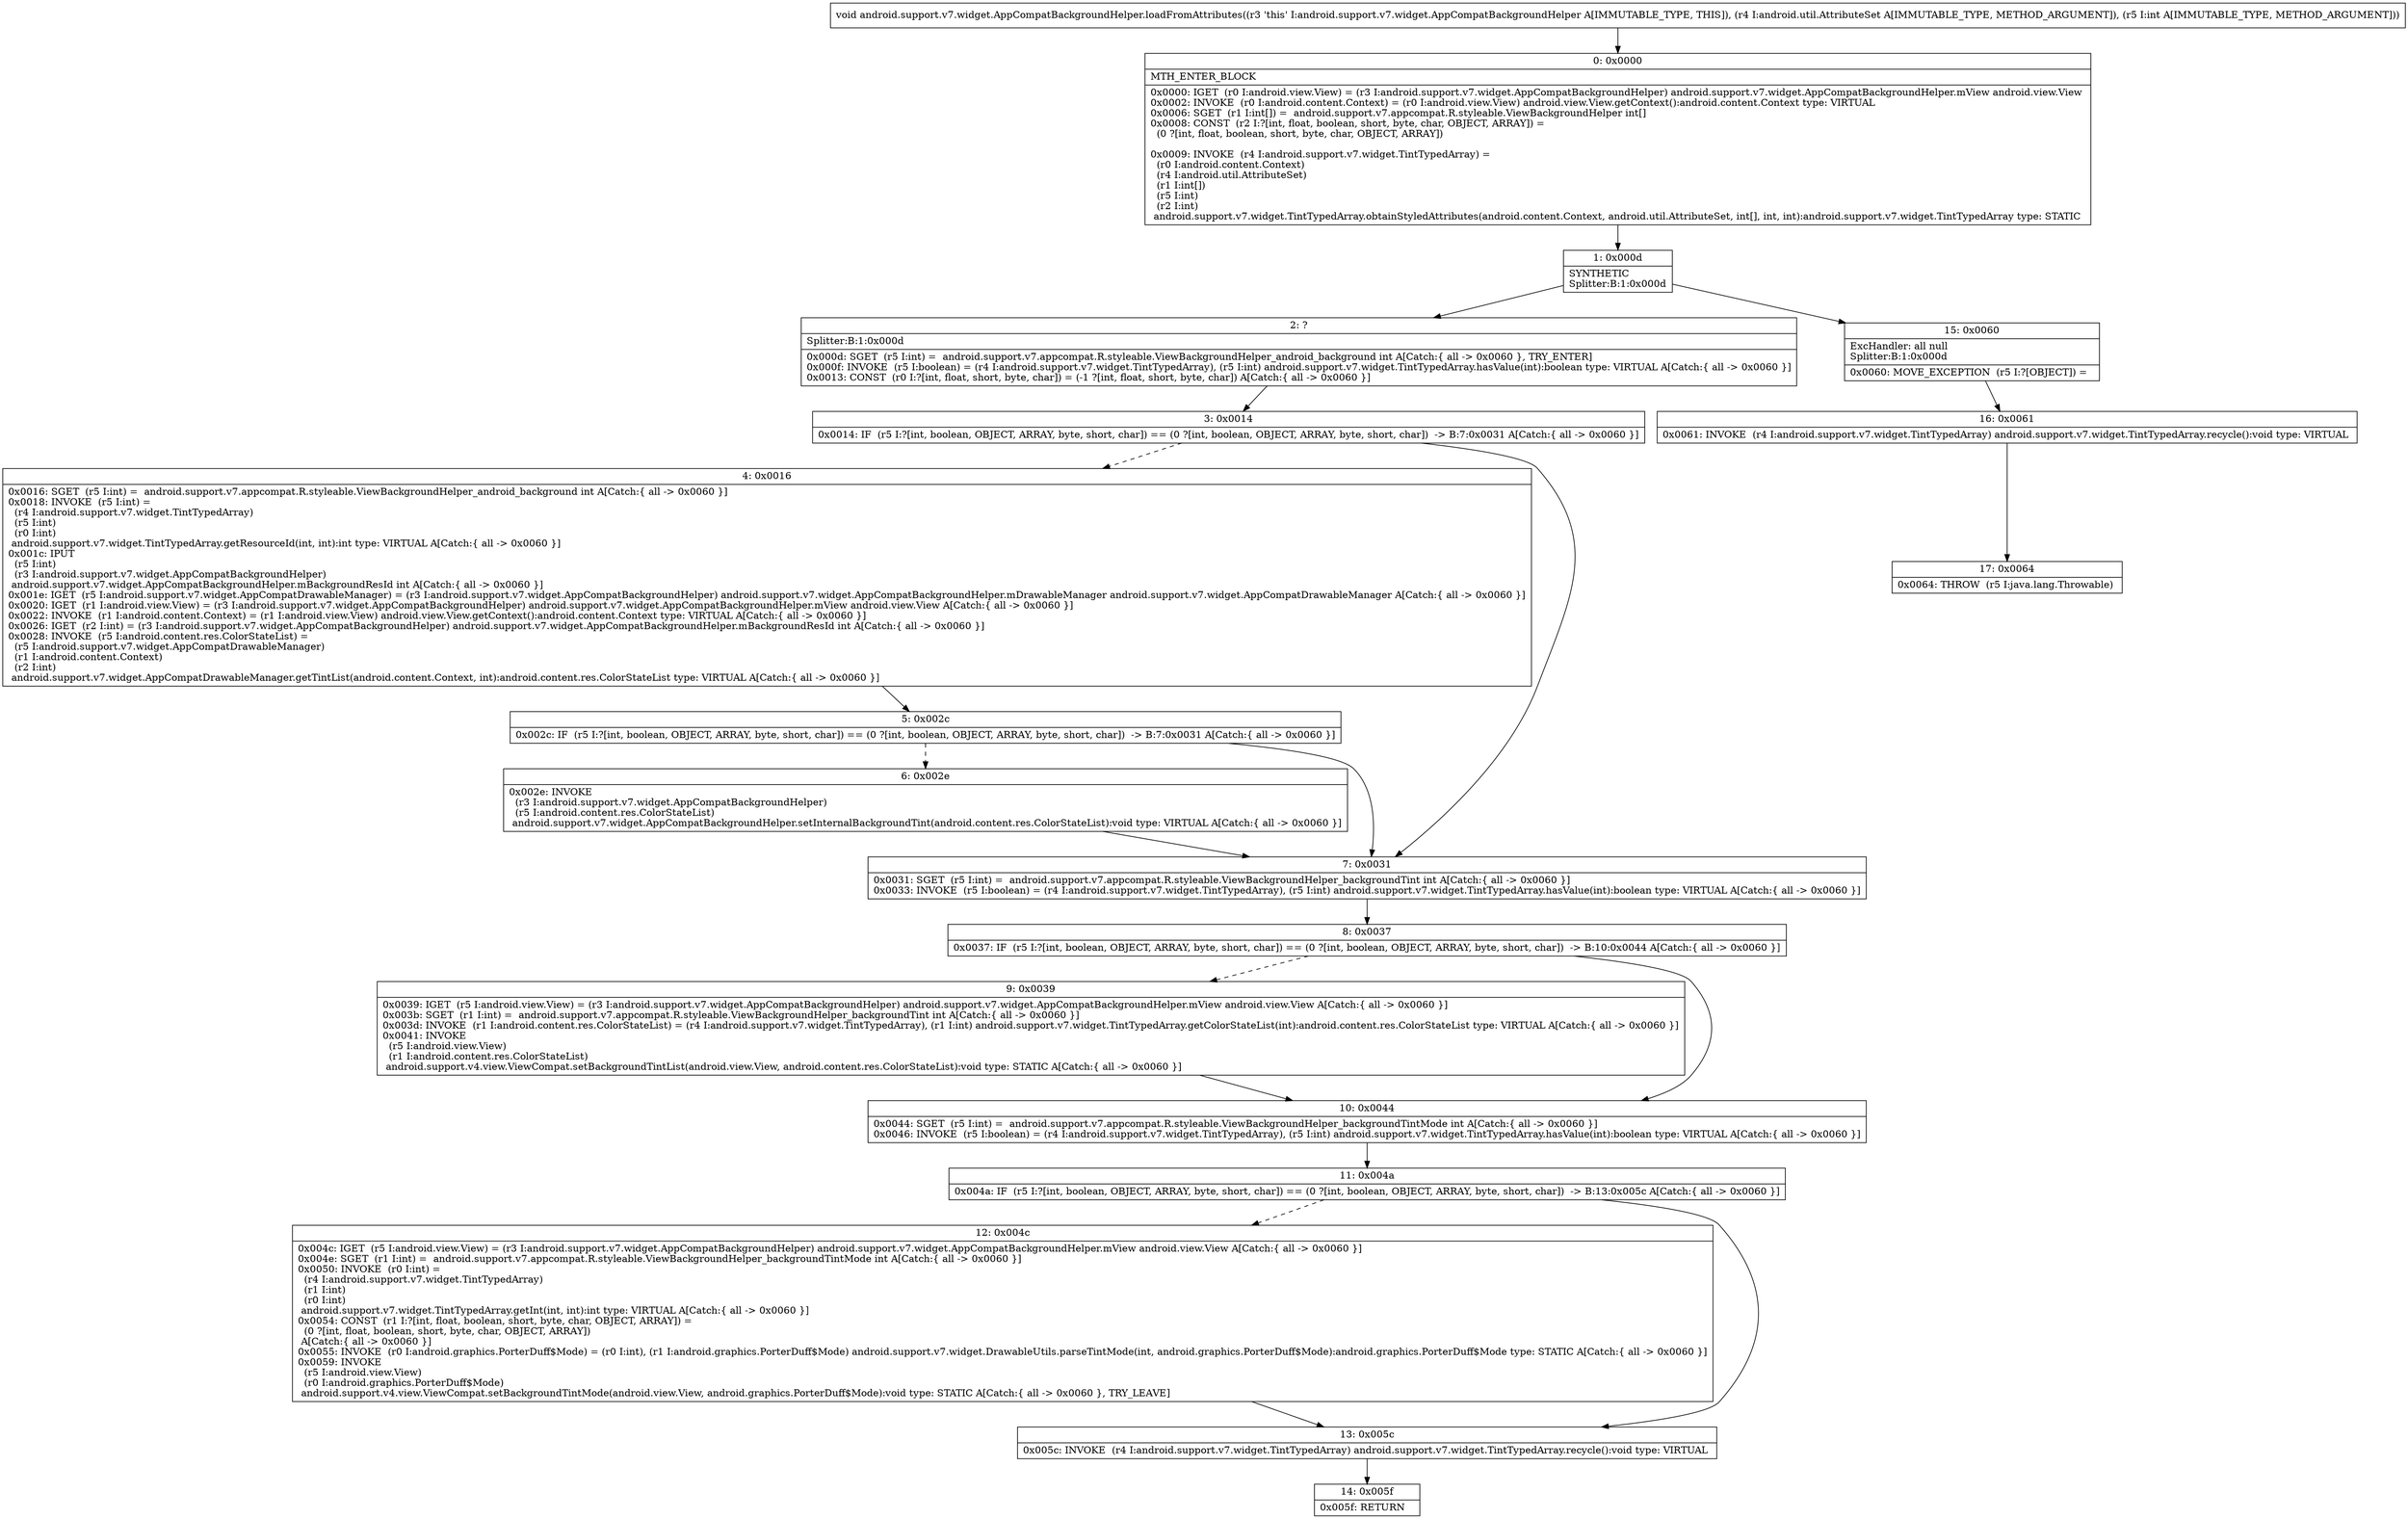 digraph "CFG forandroid.support.v7.widget.AppCompatBackgroundHelper.loadFromAttributes(Landroid\/util\/AttributeSet;I)V" {
Node_0 [shape=record,label="{0\:\ 0x0000|MTH_ENTER_BLOCK\l|0x0000: IGET  (r0 I:android.view.View) = (r3 I:android.support.v7.widget.AppCompatBackgroundHelper) android.support.v7.widget.AppCompatBackgroundHelper.mView android.view.View \l0x0002: INVOKE  (r0 I:android.content.Context) = (r0 I:android.view.View) android.view.View.getContext():android.content.Context type: VIRTUAL \l0x0006: SGET  (r1 I:int[]) =  android.support.v7.appcompat.R.styleable.ViewBackgroundHelper int[] \l0x0008: CONST  (r2 I:?[int, float, boolean, short, byte, char, OBJECT, ARRAY]) = \l  (0 ?[int, float, boolean, short, byte, char, OBJECT, ARRAY])\l \l0x0009: INVOKE  (r4 I:android.support.v7.widget.TintTypedArray) = \l  (r0 I:android.content.Context)\l  (r4 I:android.util.AttributeSet)\l  (r1 I:int[])\l  (r5 I:int)\l  (r2 I:int)\l android.support.v7.widget.TintTypedArray.obtainStyledAttributes(android.content.Context, android.util.AttributeSet, int[], int, int):android.support.v7.widget.TintTypedArray type: STATIC \l}"];
Node_1 [shape=record,label="{1\:\ 0x000d|SYNTHETIC\lSplitter:B:1:0x000d\l}"];
Node_2 [shape=record,label="{2\:\ ?|Splitter:B:1:0x000d\l|0x000d: SGET  (r5 I:int) =  android.support.v7.appcompat.R.styleable.ViewBackgroundHelper_android_background int A[Catch:\{ all \-\> 0x0060 \}, TRY_ENTER]\l0x000f: INVOKE  (r5 I:boolean) = (r4 I:android.support.v7.widget.TintTypedArray), (r5 I:int) android.support.v7.widget.TintTypedArray.hasValue(int):boolean type: VIRTUAL A[Catch:\{ all \-\> 0x0060 \}]\l0x0013: CONST  (r0 I:?[int, float, short, byte, char]) = (\-1 ?[int, float, short, byte, char]) A[Catch:\{ all \-\> 0x0060 \}]\l}"];
Node_3 [shape=record,label="{3\:\ 0x0014|0x0014: IF  (r5 I:?[int, boolean, OBJECT, ARRAY, byte, short, char]) == (0 ?[int, boolean, OBJECT, ARRAY, byte, short, char])  \-\> B:7:0x0031 A[Catch:\{ all \-\> 0x0060 \}]\l}"];
Node_4 [shape=record,label="{4\:\ 0x0016|0x0016: SGET  (r5 I:int) =  android.support.v7.appcompat.R.styleable.ViewBackgroundHelper_android_background int A[Catch:\{ all \-\> 0x0060 \}]\l0x0018: INVOKE  (r5 I:int) = \l  (r4 I:android.support.v7.widget.TintTypedArray)\l  (r5 I:int)\l  (r0 I:int)\l android.support.v7.widget.TintTypedArray.getResourceId(int, int):int type: VIRTUAL A[Catch:\{ all \-\> 0x0060 \}]\l0x001c: IPUT  \l  (r5 I:int)\l  (r3 I:android.support.v7.widget.AppCompatBackgroundHelper)\l android.support.v7.widget.AppCompatBackgroundHelper.mBackgroundResId int A[Catch:\{ all \-\> 0x0060 \}]\l0x001e: IGET  (r5 I:android.support.v7.widget.AppCompatDrawableManager) = (r3 I:android.support.v7.widget.AppCompatBackgroundHelper) android.support.v7.widget.AppCompatBackgroundHelper.mDrawableManager android.support.v7.widget.AppCompatDrawableManager A[Catch:\{ all \-\> 0x0060 \}]\l0x0020: IGET  (r1 I:android.view.View) = (r3 I:android.support.v7.widget.AppCompatBackgroundHelper) android.support.v7.widget.AppCompatBackgroundHelper.mView android.view.View A[Catch:\{ all \-\> 0x0060 \}]\l0x0022: INVOKE  (r1 I:android.content.Context) = (r1 I:android.view.View) android.view.View.getContext():android.content.Context type: VIRTUAL A[Catch:\{ all \-\> 0x0060 \}]\l0x0026: IGET  (r2 I:int) = (r3 I:android.support.v7.widget.AppCompatBackgroundHelper) android.support.v7.widget.AppCompatBackgroundHelper.mBackgroundResId int A[Catch:\{ all \-\> 0x0060 \}]\l0x0028: INVOKE  (r5 I:android.content.res.ColorStateList) = \l  (r5 I:android.support.v7.widget.AppCompatDrawableManager)\l  (r1 I:android.content.Context)\l  (r2 I:int)\l android.support.v7.widget.AppCompatDrawableManager.getTintList(android.content.Context, int):android.content.res.ColorStateList type: VIRTUAL A[Catch:\{ all \-\> 0x0060 \}]\l}"];
Node_5 [shape=record,label="{5\:\ 0x002c|0x002c: IF  (r5 I:?[int, boolean, OBJECT, ARRAY, byte, short, char]) == (0 ?[int, boolean, OBJECT, ARRAY, byte, short, char])  \-\> B:7:0x0031 A[Catch:\{ all \-\> 0x0060 \}]\l}"];
Node_6 [shape=record,label="{6\:\ 0x002e|0x002e: INVOKE  \l  (r3 I:android.support.v7.widget.AppCompatBackgroundHelper)\l  (r5 I:android.content.res.ColorStateList)\l android.support.v7.widget.AppCompatBackgroundHelper.setInternalBackgroundTint(android.content.res.ColorStateList):void type: VIRTUAL A[Catch:\{ all \-\> 0x0060 \}]\l}"];
Node_7 [shape=record,label="{7\:\ 0x0031|0x0031: SGET  (r5 I:int) =  android.support.v7.appcompat.R.styleable.ViewBackgroundHelper_backgroundTint int A[Catch:\{ all \-\> 0x0060 \}]\l0x0033: INVOKE  (r5 I:boolean) = (r4 I:android.support.v7.widget.TintTypedArray), (r5 I:int) android.support.v7.widget.TintTypedArray.hasValue(int):boolean type: VIRTUAL A[Catch:\{ all \-\> 0x0060 \}]\l}"];
Node_8 [shape=record,label="{8\:\ 0x0037|0x0037: IF  (r5 I:?[int, boolean, OBJECT, ARRAY, byte, short, char]) == (0 ?[int, boolean, OBJECT, ARRAY, byte, short, char])  \-\> B:10:0x0044 A[Catch:\{ all \-\> 0x0060 \}]\l}"];
Node_9 [shape=record,label="{9\:\ 0x0039|0x0039: IGET  (r5 I:android.view.View) = (r3 I:android.support.v7.widget.AppCompatBackgroundHelper) android.support.v7.widget.AppCompatBackgroundHelper.mView android.view.View A[Catch:\{ all \-\> 0x0060 \}]\l0x003b: SGET  (r1 I:int) =  android.support.v7.appcompat.R.styleable.ViewBackgroundHelper_backgroundTint int A[Catch:\{ all \-\> 0x0060 \}]\l0x003d: INVOKE  (r1 I:android.content.res.ColorStateList) = (r4 I:android.support.v7.widget.TintTypedArray), (r1 I:int) android.support.v7.widget.TintTypedArray.getColorStateList(int):android.content.res.ColorStateList type: VIRTUAL A[Catch:\{ all \-\> 0x0060 \}]\l0x0041: INVOKE  \l  (r5 I:android.view.View)\l  (r1 I:android.content.res.ColorStateList)\l android.support.v4.view.ViewCompat.setBackgroundTintList(android.view.View, android.content.res.ColorStateList):void type: STATIC A[Catch:\{ all \-\> 0x0060 \}]\l}"];
Node_10 [shape=record,label="{10\:\ 0x0044|0x0044: SGET  (r5 I:int) =  android.support.v7.appcompat.R.styleable.ViewBackgroundHelper_backgroundTintMode int A[Catch:\{ all \-\> 0x0060 \}]\l0x0046: INVOKE  (r5 I:boolean) = (r4 I:android.support.v7.widget.TintTypedArray), (r5 I:int) android.support.v7.widget.TintTypedArray.hasValue(int):boolean type: VIRTUAL A[Catch:\{ all \-\> 0x0060 \}]\l}"];
Node_11 [shape=record,label="{11\:\ 0x004a|0x004a: IF  (r5 I:?[int, boolean, OBJECT, ARRAY, byte, short, char]) == (0 ?[int, boolean, OBJECT, ARRAY, byte, short, char])  \-\> B:13:0x005c A[Catch:\{ all \-\> 0x0060 \}]\l}"];
Node_12 [shape=record,label="{12\:\ 0x004c|0x004c: IGET  (r5 I:android.view.View) = (r3 I:android.support.v7.widget.AppCompatBackgroundHelper) android.support.v7.widget.AppCompatBackgroundHelper.mView android.view.View A[Catch:\{ all \-\> 0x0060 \}]\l0x004e: SGET  (r1 I:int) =  android.support.v7.appcompat.R.styleable.ViewBackgroundHelper_backgroundTintMode int A[Catch:\{ all \-\> 0x0060 \}]\l0x0050: INVOKE  (r0 I:int) = \l  (r4 I:android.support.v7.widget.TintTypedArray)\l  (r1 I:int)\l  (r0 I:int)\l android.support.v7.widget.TintTypedArray.getInt(int, int):int type: VIRTUAL A[Catch:\{ all \-\> 0x0060 \}]\l0x0054: CONST  (r1 I:?[int, float, boolean, short, byte, char, OBJECT, ARRAY]) = \l  (0 ?[int, float, boolean, short, byte, char, OBJECT, ARRAY])\l A[Catch:\{ all \-\> 0x0060 \}]\l0x0055: INVOKE  (r0 I:android.graphics.PorterDuff$Mode) = (r0 I:int), (r1 I:android.graphics.PorterDuff$Mode) android.support.v7.widget.DrawableUtils.parseTintMode(int, android.graphics.PorterDuff$Mode):android.graphics.PorterDuff$Mode type: STATIC A[Catch:\{ all \-\> 0x0060 \}]\l0x0059: INVOKE  \l  (r5 I:android.view.View)\l  (r0 I:android.graphics.PorterDuff$Mode)\l android.support.v4.view.ViewCompat.setBackgroundTintMode(android.view.View, android.graphics.PorterDuff$Mode):void type: STATIC A[Catch:\{ all \-\> 0x0060 \}, TRY_LEAVE]\l}"];
Node_13 [shape=record,label="{13\:\ 0x005c|0x005c: INVOKE  (r4 I:android.support.v7.widget.TintTypedArray) android.support.v7.widget.TintTypedArray.recycle():void type: VIRTUAL \l}"];
Node_14 [shape=record,label="{14\:\ 0x005f|0x005f: RETURN   \l}"];
Node_15 [shape=record,label="{15\:\ 0x0060|ExcHandler: all null\lSplitter:B:1:0x000d\l|0x0060: MOVE_EXCEPTION  (r5 I:?[OBJECT]) =  \l}"];
Node_16 [shape=record,label="{16\:\ 0x0061|0x0061: INVOKE  (r4 I:android.support.v7.widget.TintTypedArray) android.support.v7.widget.TintTypedArray.recycle():void type: VIRTUAL \l}"];
Node_17 [shape=record,label="{17\:\ 0x0064|0x0064: THROW  (r5 I:java.lang.Throwable) \l}"];
MethodNode[shape=record,label="{void android.support.v7.widget.AppCompatBackgroundHelper.loadFromAttributes((r3 'this' I:android.support.v7.widget.AppCompatBackgroundHelper A[IMMUTABLE_TYPE, THIS]), (r4 I:android.util.AttributeSet A[IMMUTABLE_TYPE, METHOD_ARGUMENT]), (r5 I:int A[IMMUTABLE_TYPE, METHOD_ARGUMENT])) }"];
MethodNode -> Node_0;
Node_0 -> Node_1;
Node_1 -> Node_2;
Node_1 -> Node_15;
Node_2 -> Node_3;
Node_3 -> Node_4[style=dashed];
Node_3 -> Node_7;
Node_4 -> Node_5;
Node_5 -> Node_6[style=dashed];
Node_5 -> Node_7;
Node_6 -> Node_7;
Node_7 -> Node_8;
Node_8 -> Node_9[style=dashed];
Node_8 -> Node_10;
Node_9 -> Node_10;
Node_10 -> Node_11;
Node_11 -> Node_12[style=dashed];
Node_11 -> Node_13;
Node_12 -> Node_13;
Node_13 -> Node_14;
Node_15 -> Node_16;
Node_16 -> Node_17;
}


